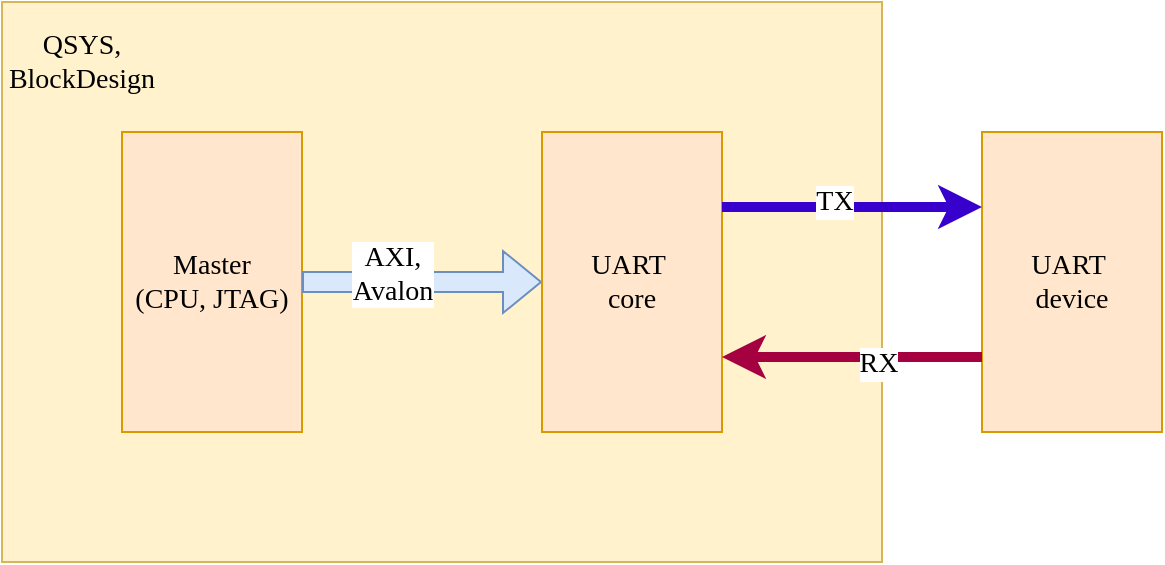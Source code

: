 <mxfile version="21.6.5" type="device">
  <diagram name="Страница 1" id="qli5QvSUH2iyNoYKwl-D">
    <mxGraphModel dx="1114" dy="835" grid="1" gridSize="10" guides="1" tooltips="1" connect="1" arrows="1" fold="1" page="1" pageScale="1" pageWidth="827" pageHeight="1169" math="0" shadow="0">
      <root>
        <mxCell id="0" />
        <mxCell id="1" parent="0" />
        <mxCell id="Of1VAp_zaJGfEUFHisft-14" value="" style="rounded=0;whiteSpace=wrap;html=1;fillColor=#fff2cc;strokeColor=#d6b656;" vertex="1" parent="1">
          <mxGeometry x="40" y="95" width="440" height="280" as="geometry" />
        </mxCell>
        <mxCell id="Of1VAp_zaJGfEUFHisft-2" value="Master &lt;br style=&quot;font-size: 14px;&quot;&gt;(CPU, JTAG)" style="rounded=0;whiteSpace=wrap;html=1;fontFamily=Times New Roman;fontSize=14;fillColor=#ffe6cc;strokeColor=#d79b00;" vertex="1" parent="1">
          <mxGeometry x="100" y="160" width="90" height="150" as="geometry" />
        </mxCell>
        <mxCell id="Of1VAp_zaJGfEUFHisft-3" value="" style="shape=flexArrow;endArrow=classic;html=1;rounded=0;exitX=1;exitY=0.5;exitDx=0;exitDy=0;fillColor=#dae8fc;strokeColor=#6c8ebf;entryX=0;entryY=0.5;entryDx=0;entryDy=0;" edge="1" parent="1" source="Of1VAp_zaJGfEUFHisft-2" target="Of1VAp_zaJGfEUFHisft-4">
          <mxGeometry width="50" height="50" relative="1" as="geometry">
            <mxPoint x="220" y="240" as="sourcePoint" />
            <mxPoint x="300" y="235" as="targetPoint" />
          </mxGeometry>
        </mxCell>
        <mxCell id="Of1VAp_zaJGfEUFHisft-12" value="&lt;font style=&quot;font-size: 14px;&quot; face=&quot;Times New Roman&quot;&gt;AXI,&lt;br&gt;Avalon&lt;/font&gt;" style="edgeLabel;html=1;align=center;verticalAlign=middle;resizable=0;points=[];" vertex="1" connectable="0" parent="Of1VAp_zaJGfEUFHisft-3">
          <mxGeometry x="-0.25" y="4" relative="1" as="geometry">
            <mxPoint as="offset" />
          </mxGeometry>
        </mxCell>
        <mxCell id="Of1VAp_zaJGfEUFHisft-4" value="UART&amp;nbsp;&lt;br&gt;core" style="rounded=0;whiteSpace=wrap;html=1;fontFamily=Times New Roman;fontSize=14;fillColor=#ffe6cc;strokeColor=#d79b00;" vertex="1" parent="1">
          <mxGeometry x="310" y="160" width="90" height="150" as="geometry" />
        </mxCell>
        <mxCell id="Of1VAp_zaJGfEUFHisft-5" value="UART&amp;nbsp;&lt;br&gt;device" style="rounded=0;whiteSpace=wrap;html=1;fontFamily=Times New Roman;fontSize=14;fillColor=#ffe6cc;strokeColor=#d79b00;" vertex="1" parent="1">
          <mxGeometry x="530" y="160" width="90" height="150" as="geometry" />
        </mxCell>
        <mxCell id="Of1VAp_zaJGfEUFHisft-7" value="" style="endArrow=classic;html=1;rounded=0;exitX=1;exitY=0.25;exitDx=0;exitDy=0;entryX=0;entryY=0.25;entryDx=0;entryDy=0;strokeWidth=5;fillColor=#6a00ff;strokeColor=#3700CC;" edge="1" parent="1" source="Of1VAp_zaJGfEUFHisft-4" target="Of1VAp_zaJGfEUFHisft-5">
          <mxGeometry width="50" height="50" relative="1" as="geometry">
            <mxPoint x="430" y="400" as="sourcePoint" />
            <mxPoint x="480" y="350" as="targetPoint" />
          </mxGeometry>
        </mxCell>
        <mxCell id="Of1VAp_zaJGfEUFHisft-10" value="TX" style="edgeLabel;html=1;align=center;verticalAlign=middle;resizable=0;points=[];fontFamily=Times New Roman;fontSize=14;" vertex="1" connectable="0" parent="Of1VAp_zaJGfEUFHisft-7">
          <mxGeometry x="-0.139" y="4" relative="1" as="geometry">
            <mxPoint y="1" as="offset" />
          </mxGeometry>
        </mxCell>
        <mxCell id="Of1VAp_zaJGfEUFHisft-8" value="" style="endArrow=classic;html=1;rounded=0;exitX=0;exitY=0.75;exitDx=0;exitDy=0;entryX=1;entryY=0.75;entryDx=0;entryDy=0;strokeWidth=5;fillColor=#d80073;strokeColor=#A50040;" edge="1" parent="1" source="Of1VAp_zaJGfEUFHisft-5" target="Of1VAp_zaJGfEUFHisft-4">
          <mxGeometry width="50" height="50" relative="1" as="geometry">
            <mxPoint x="470" y="360" as="sourcePoint" />
            <mxPoint x="600" y="360" as="targetPoint" />
          </mxGeometry>
        </mxCell>
        <mxCell id="Of1VAp_zaJGfEUFHisft-11" value="&lt;font style=&quot;font-size: 14px;&quot; face=&quot;Times New Roman&quot;&gt;RX&lt;/font&gt;" style="edgeLabel;html=1;align=center;verticalAlign=middle;resizable=0;points=[];" vertex="1" connectable="0" parent="Of1VAp_zaJGfEUFHisft-8">
          <mxGeometry x="-0.2" y="3" relative="1" as="geometry">
            <mxPoint as="offset" />
          </mxGeometry>
        </mxCell>
        <mxCell id="Of1VAp_zaJGfEUFHisft-15" value="&lt;font style=&quot;font-size: 14px;&quot; face=&quot;Times New Roman&quot;&gt;QSYS,&lt;br&gt;BlockDesign&lt;/font&gt;" style="text;html=1;strokeColor=none;fillColor=none;align=center;verticalAlign=middle;whiteSpace=wrap;rounded=0;" vertex="1" parent="1">
          <mxGeometry x="50" y="110" width="60" height="30" as="geometry" />
        </mxCell>
      </root>
    </mxGraphModel>
  </diagram>
</mxfile>

